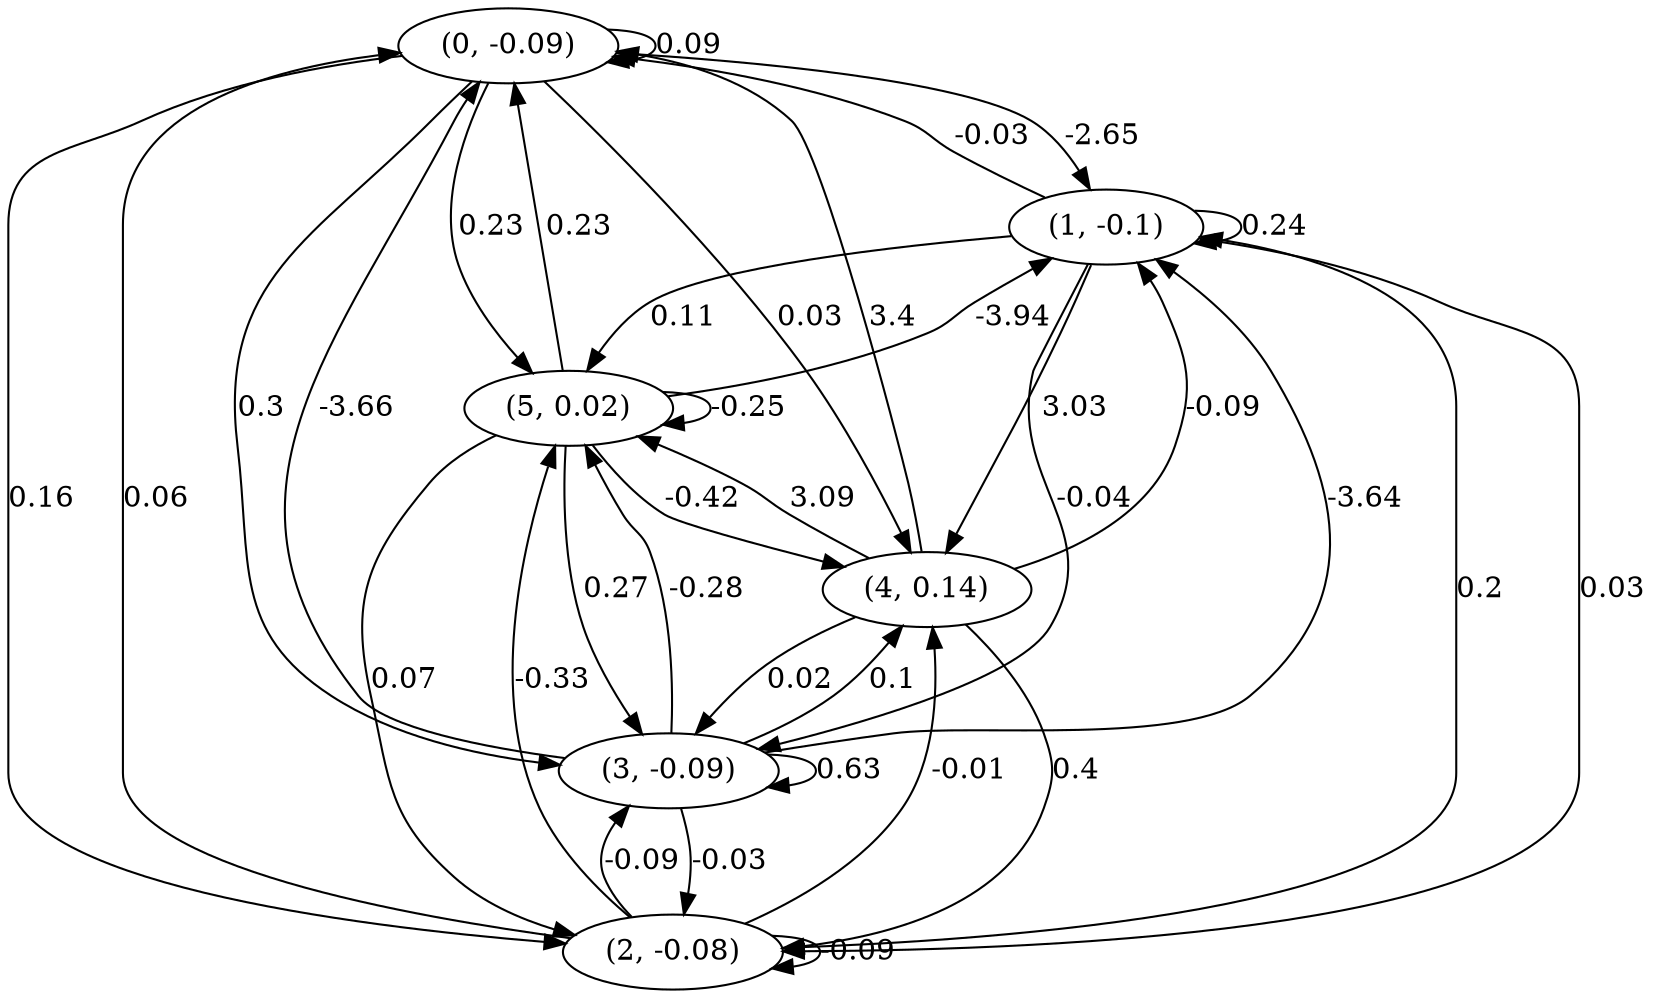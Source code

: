 digraph {
    0 [ label = "(0, -0.09)" ]
    1 [ label = "(1, -0.1)" ]
    2 [ label = "(2, -0.08)" ]
    3 [ label = "(3, -0.09)" ]
    4 [ label = "(4, 0.14)" ]
    5 [ label = "(5, 0.02)" ]
    0 -> 0 [ label = "0.09" ]
    1 -> 1 [ label = "0.24" ]
    2 -> 2 [ label = "-0.09" ]
    3 -> 3 [ label = "0.63" ]
    5 -> 5 [ label = "-0.25" ]
    1 -> 0 [ label = "-0.03" ]
    2 -> 0 [ label = "0.06" ]
    3 -> 0 [ label = "-3.66" ]
    4 -> 0 [ label = "3.4" ]
    5 -> 0 [ label = "0.23" ]
    0 -> 1 [ label = "-2.65" ]
    2 -> 1 [ label = "0.2" ]
    3 -> 1 [ label = "-3.64" ]
    4 -> 1 [ label = "-0.09" ]
    5 -> 1 [ label = "-3.94" ]
    0 -> 2 [ label = "0.16" ]
    1 -> 2 [ label = "0.03" ]
    3 -> 2 [ label = "-0.03" ]
    4 -> 2 [ label = "0.4" ]
    5 -> 2 [ label = "0.07" ]
    0 -> 3 [ label = "0.3" ]
    1 -> 3 [ label = "-0.04" ]
    2 -> 3 [ label = "-0.09" ]
    4 -> 3 [ label = "0.02" ]
    5 -> 3 [ label = "0.27" ]
    0 -> 4 [ label = "0.03" ]
    1 -> 4 [ label = "3.03" ]
    2 -> 4 [ label = "-0.01" ]
    3 -> 4 [ label = "0.1" ]
    5 -> 4 [ label = "-0.42" ]
    0 -> 5 [ label = "0.23" ]
    1 -> 5 [ label = "0.11" ]
    2 -> 5 [ label = "-0.33" ]
    3 -> 5 [ label = "-0.28" ]
    4 -> 5 [ label = "3.09" ]
}

